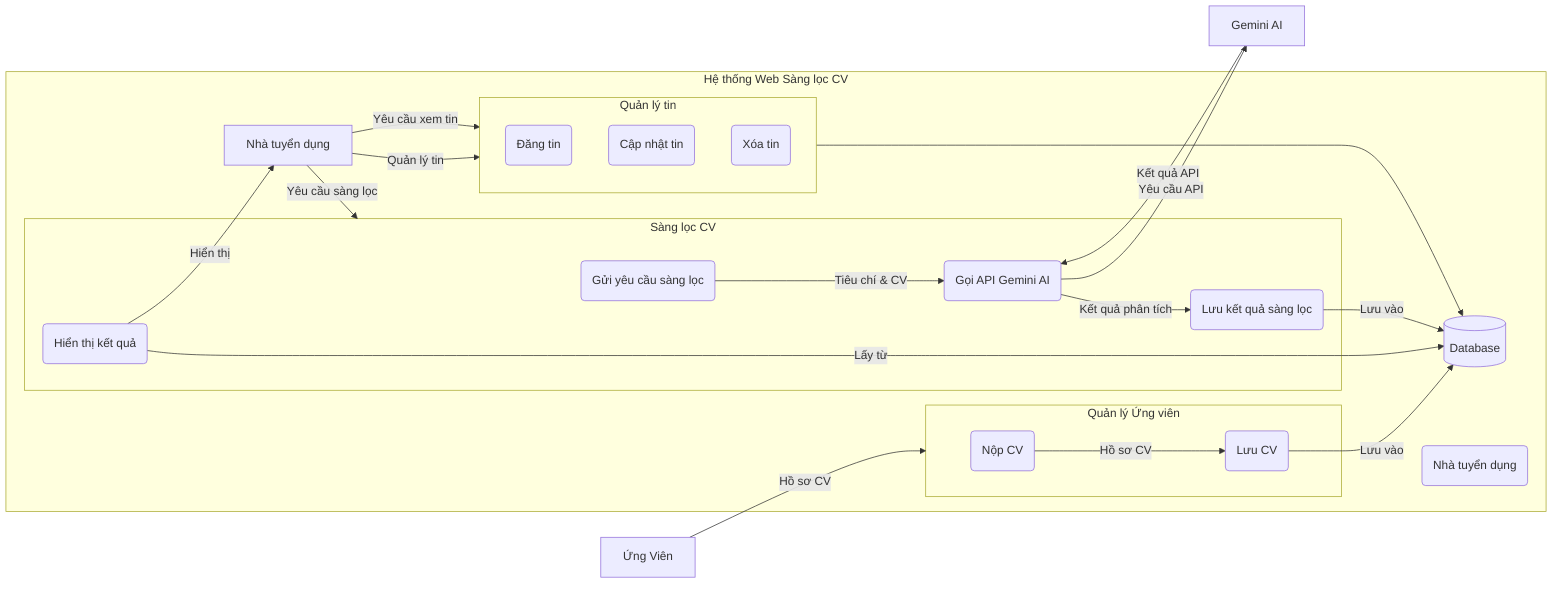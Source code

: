 graph LR
    subgraph "Hệ thống Web Sàng lọc CV"
        direction LR
        subgraph P1[Quản lý tin]
            P1a(Đăng tin)
            P1b(Cập nhật tin)
            P1c(Xóa tin)
        end
        subgraph P2[Quản lý Ứng viên]
            P2a(Nộp CV)
            P2b(Lưu CV)
        end
        subgraph P3[Sàng lọc CV]
            P3a(Gửi yêu cầu sàng lọc)
            P3b(Gọi API Gemini AI)
            P3c(Lưu kết quả sàng lọc)
            P3d(Hiển thị kết quả)
        end
        D1@{ shape: cyl, label: "Database" }
        D4(Nhà tuyển dụng)

        P1 --> D1
        P2a -- Hồ sơ CV --> P2b
        P2b -- Lưu vào --> D1
        P3a -- Tiêu chí & CV --> P3b
        P3b -- Kết quả phân tích --> P3c
        P3c -- Lưu vào --> D1
        P3d -- Lấy từ --> D1
        P3d -- Hiển thị --> actor

    end
    actor[Nhà tuyển dụng]
    actor1[Ứng Viên]
    actor2[Gemini AI]

    actor -- "Quản lý tin" --> P1
    actor -- "Yêu cầu xem tin" --> P1
    actor -- "Yêu cầu sàng lọc" --> P3
    actor1 -- "Hồ sơ CV" --> P2
    P3b -- "Yêu cầu API" --> actor2
    actor2 -- "Kết quả API" --> P3b